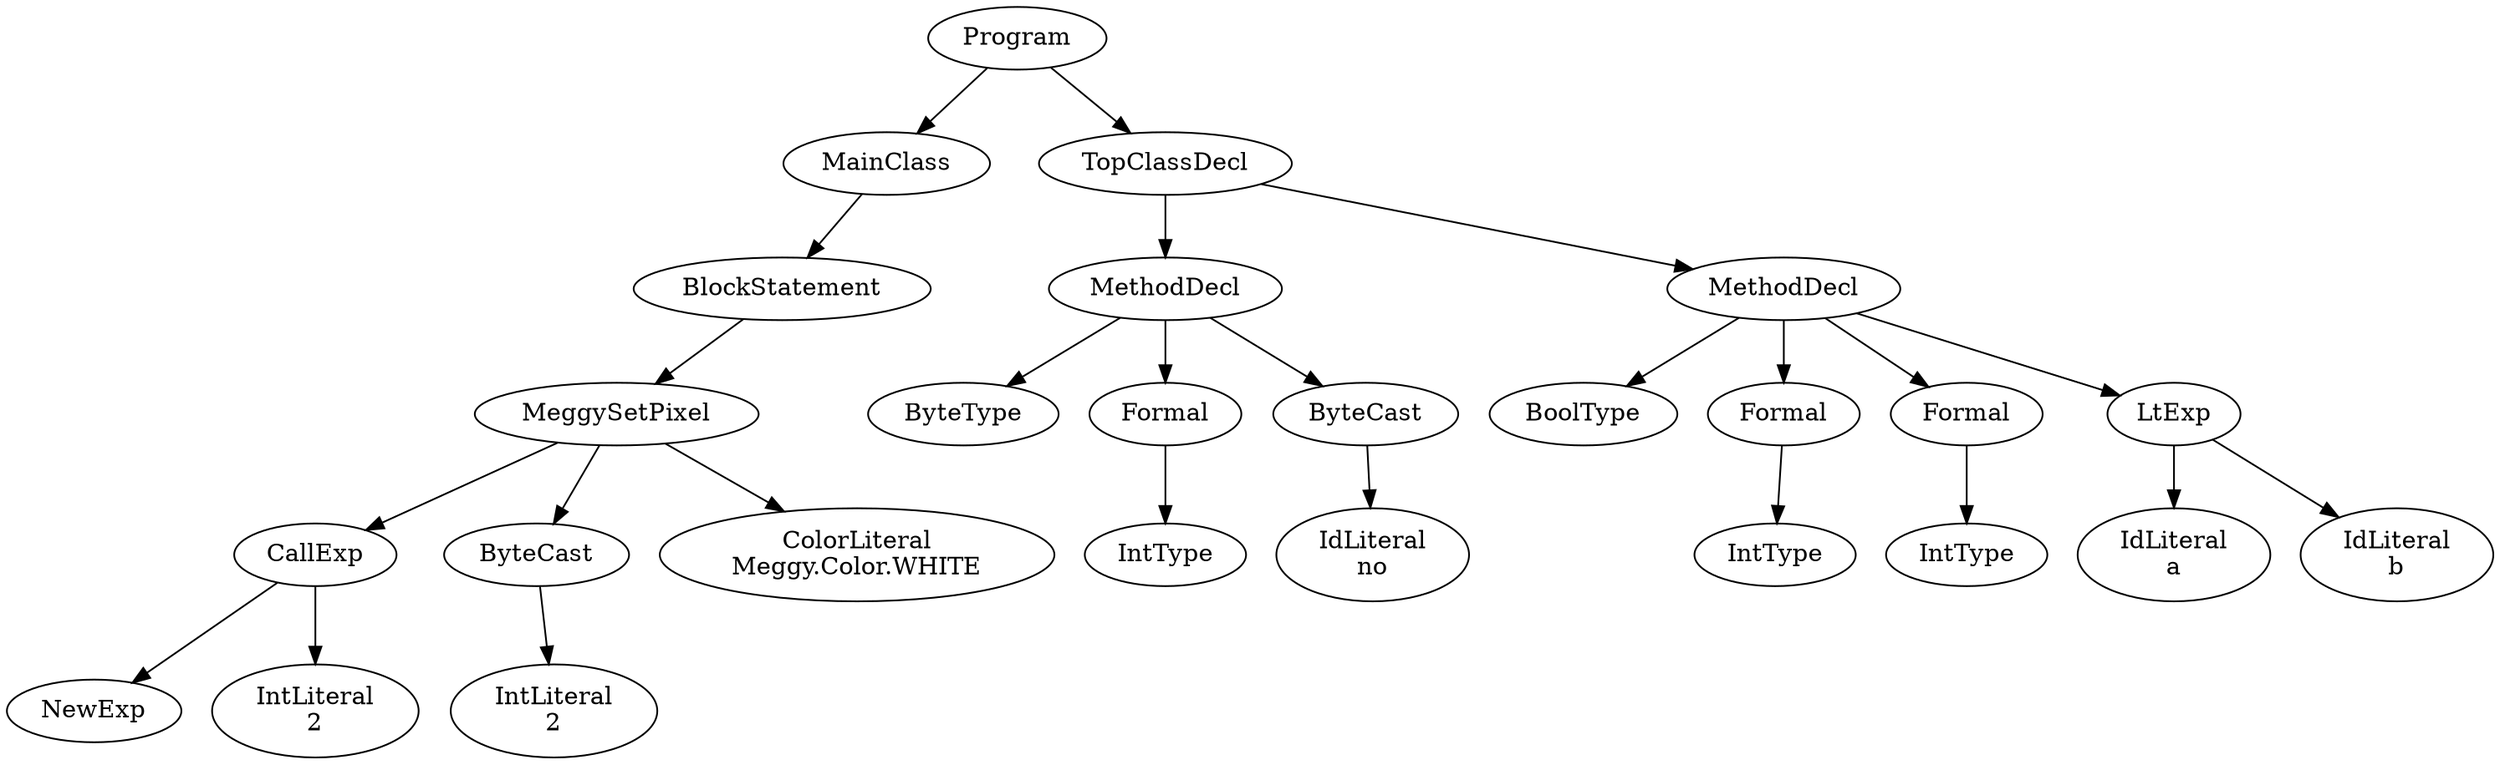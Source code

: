 digraph ASTGraph {
0 [ label="Program" ];
1 [ label="MainClass" ];
0 -> 1
2 [ label="BlockStatement" ];
1 -> 2
3 [ label="MeggySetPixel" ];
2 -> 3
4 [ label="CallExp" ];
3 -> 4
5 [ label="NewExp" ];
4 -> 5
6 [ label="IntLiteral\n2" ];
4 -> 6
7 [ label="ByteCast" ];
3 -> 7
8 [ label="IntLiteral\n2" ];
7 -> 8
9 [ label="ColorLiteral\nMeggy.Color.WHITE" ];
3 -> 9
10 [ label="TopClassDecl" ];
0 -> 10
11 [ label="MethodDecl" ];
10 -> 11
12 [ label="ByteType" ];
11 -> 12
13 [ label="Formal" ];
11 -> 13
14 [ label="IntType" ];
13 -> 14
15 [ label="ByteCast" ];
11 -> 15
16 [ label="IdLiteral\nno" ];
15 -> 16
17 [ label="MethodDecl" ];
10 -> 17
18 [ label="BoolType" ];
17 -> 18
19 [ label="Formal" ];
17 -> 19
20 [ label="IntType" ];
19 -> 20
21 [ label="Formal" ];
17 -> 21
22 [ label="IntType" ];
21 -> 22
23 [ label="LtExp" ];
17 -> 23
24 [ label="IdLiteral\na" ];
23 -> 24
25 [ label="IdLiteral\nb" ];
23 -> 25
}
